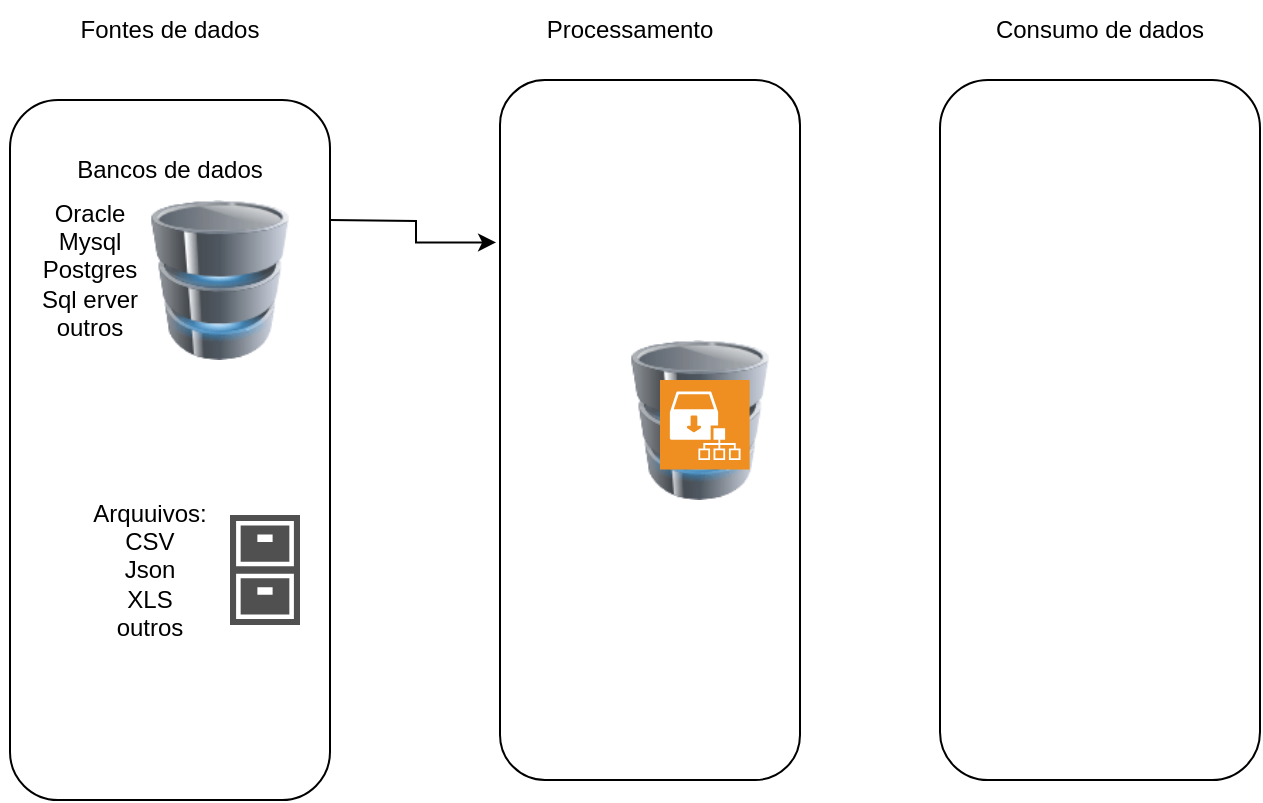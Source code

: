 <mxfile version="22.0.2" type="github">
  <diagram name="Página-1" id="ctzn2W-mY7dd-EB08RmM">
    <mxGraphModel dx="794" dy="424" grid="1" gridSize="10" guides="1" tooltips="1" connect="1" arrows="1" fold="1" page="1" pageScale="1" pageWidth="827" pageHeight="1169" math="0" shadow="0">
      <root>
        <mxCell id="0" />
        <mxCell id="1" parent="0" />
        <mxCell id="yA30XqQOdwtVV5SdVBS8-17" value="" style="edgeStyle=orthogonalEdgeStyle;rounded=0;orthogonalLoop=1;jettySize=auto;html=1;entryX=-0.013;entryY=0.232;entryDx=0;entryDy=0;entryPerimeter=0;" edge="1" parent="1" target="yA30XqQOdwtVV5SdVBS8-4">
          <mxGeometry relative="1" as="geometry">
            <mxPoint x="225" y="120" as="sourcePoint" />
            <mxPoint x="310" y="110" as="targetPoint" />
          </mxGeometry>
        </mxCell>
        <mxCell id="yA30XqQOdwtVV5SdVBS8-2" value="" style="rounded=1;whiteSpace=wrap;html=1;" vertex="1" parent="1">
          <mxGeometry x="65" y="60" width="160" height="350" as="geometry" />
        </mxCell>
        <mxCell id="yA30XqQOdwtVV5SdVBS8-4" value="" style="rounded=1;whiteSpace=wrap;html=1;" vertex="1" parent="1">
          <mxGeometry x="310" y="50" width="150" height="350" as="geometry" />
        </mxCell>
        <mxCell id="yA30XqQOdwtVV5SdVBS8-5" value="" style="rounded=1;whiteSpace=wrap;html=1;" vertex="1" parent="1">
          <mxGeometry x="530" y="50" width="160" height="350" as="geometry" />
        </mxCell>
        <mxCell id="yA30XqQOdwtVV5SdVBS8-6" value="Fontes de dados" style="text;strokeColor=none;align=center;fillColor=none;html=1;verticalAlign=middle;whiteSpace=wrap;rounded=0;" vertex="1" parent="1">
          <mxGeometry x="70" y="10" width="150" height="30" as="geometry" />
        </mxCell>
        <mxCell id="yA30XqQOdwtVV5SdVBS8-7" value="Processamento" style="text;strokeColor=none;align=center;fillColor=none;html=1;verticalAlign=middle;whiteSpace=wrap;rounded=0;" vertex="1" parent="1">
          <mxGeometry x="300" y="10" width="150" height="30" as="geometry" />
        </mxCell>
        <mxCell id="yA30XqQOdwtVV5SdVBS8-8" value="Consumo de dados" style="text;strokeColor=none;align=center;fillColor=none;html=1;verticalAlign=middle;whiteSpace=wrap;rounded=0;" vertex="1" parent="1">
          <mxGeometry x="535" y="10" width="150" height="30" as="geometry" />
        </mxCell>
        <mxCell id="yA30XqQOdwtVV5SdVBS8-9" value="" style="image;html=1;image=img/lib/clip_art/computers/Database_128x128.png" vertex="1" parent="1">
          <mxGeometry x="130" y="110" width="80" height="80" as="geometry" />
        </mxCell>
        <mxCell id="yA30XqQOdwtVV5SdVBS8-11" value="" style="image;html=1;image=img/lib/clip_art/computers/Database_128x128.png" vertex="1" parent="1">
          <mxGeometry x="370" y="180" width="80" height="80" as="geometry" />
        </mxCell>
        <mxCell id="yA30XqQOdwtVV5SdVBS8-12" value="" style="shadow=0;dashed=0;html=1;strokeColor=none;fillColor=#EF8F21;labelPosition=center;verticalLabelPosition=bottom;verticalAlign=top;align=center;outlineConnect=0;shape=mxgraph.veeam.archive_tier;" vertex="1" parent="1">
          <mxGeometry x="390" y="200" width="44.8" height="44.8" as="geometry" />
        </mxCell>
        <mxCell id="yA30XqQOdwtVV5SdVBS8-13" value="" style="sketch=0;pointerEvents=1;shadow=0;dashed=0;html=1;strokeColor=none;fillColor=#505050;labelPosition=center;verticalLabelPosition=bottom;verticalAlign=top;outlineConnect=0;align=center;shape=mxgraph.office.concepts.archive;" vertex="1" parent="1">
          <mxGeometry x="175" y="267.5" width="35" height="55" as="geometry" />
        </mxCell>
        <mxCell id="yA30XqQOdwtVV5SdVBS8-14" value="Bancos de dados" style="text;strokeColor=none;align=center;fillColor=none;html=1;verticalAlign=middle;whiteSpace=wrap;rounded=0;" vertex="1" parent="1">
          <mxGeometry x="70" y="80" width="150" height="30" as="geometry" />
        </mxCell>
        <mxCell id="yA30XqQOdwtVV5SdVBS8-15" value="Arquuivos:&lt;br&gt;CSV&lt;br&gt;Json&lt;br&gt;XLS&lt;br&gt;outros&lt;br&gt;" style="text;strokeColor=none;align=center;fillColor=none;html=1;verticalAlign=middle;whiteSpace=wrap;rounded=0;" vertex="1" parent="1">
          <mxGeometry x="60" y="280" width="150" height="30" as="geometry" />
        </mxCell>
        <mxCell id="yA30XqQOdwtVV5SdVBS8-16" value="Oracle&lt;br&gt;Mysql&lt;br&gt;Postgres&lt;br&gt;Sql erver&lt;br&gt;outros" style="text;strokeColor=none;align=center;fillColor=none;html=1;verticalAlign=middle;whiteSpace=wrap;rounded=0;" vertex="1" parent="1">
          <mxGeometry x="70" y="130" width="70" height="30" as="geometry" />
        </mxCell>
      </root>
    </mxGraphModel>
  </diagram>
</mxfile>
